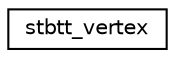 digraph "Graphical Class Hierarchy"
{
  edge [fontname="Helvetica",fontsize="10",labelfontname="Helvetica",labelfontsize="10"];
  node [fontname="Helvetica",fontsize="10",shape=record];
  rankdir="LR";
  Node0 [label="stbtt_vertex",height=0.2,width=0.4,color="black", fillcolor="white", style="filled",URL="$d4/d8d/structstbtt__vertex.html"];
}
